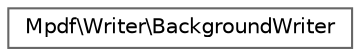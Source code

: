 digraph "Graphical Class Hierarchy"
{
 // LATEX_PDF_SIZE
  bgcolor="transparent";
  edge [fontname=Helvetica,fontsize=10,labelfontname=Helvetica,labelfontsize=10];
  node [fontname=Helvetica,fontsize=10,shape=box,height=0.2,width=0.4];
  rankdir="LR";
  Node0 [id="Node000000",label="Mpdf\\Writer\\BackgroundWriter",height=0.2,width=0.4,color="grey40", fillcolor="white", style="filled",URL="$classMpdf_1_1Writer_1_1BackgroundWriter.html",tooltip=" "];
}
